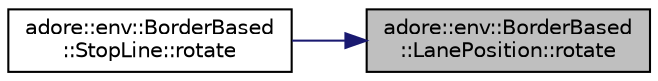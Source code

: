 digraph "adore::env::BorderBased::LanePosition::rotate"
{
 // LATEX_PDF_SIZE
  edge [fontname="Helvetica",fontsize="10",labelfontname="Helvetica",labelfontsize="10"];
  node [fontname="Helvetica",fontsize="10",shape=record];
  rankdir="RL";
  Node1 [label="adore::env::BorderBased\l::LanePosition::rotate",height=0.2,width=0.4,color="black", fillcolor="grey75", style="filled", fontcolor="black",tooltip=" "];
  Node1 -> Node2 [dir="back",color="midnightblue",fontsize="10",style="solid",fontname="Helvetica"];
  Node2 [label="adore::env::BorderBased\l::StopLine::rotate",height=0.2,width=0.4,color="black", fillcolor="white", style="filled",URL="$classadore_1_1env_1_1BorderBased_1_1StopLine.html#a7aac4c2cd5ed4e05ec2c918cbb0342cb",tooltip=" "];
}
